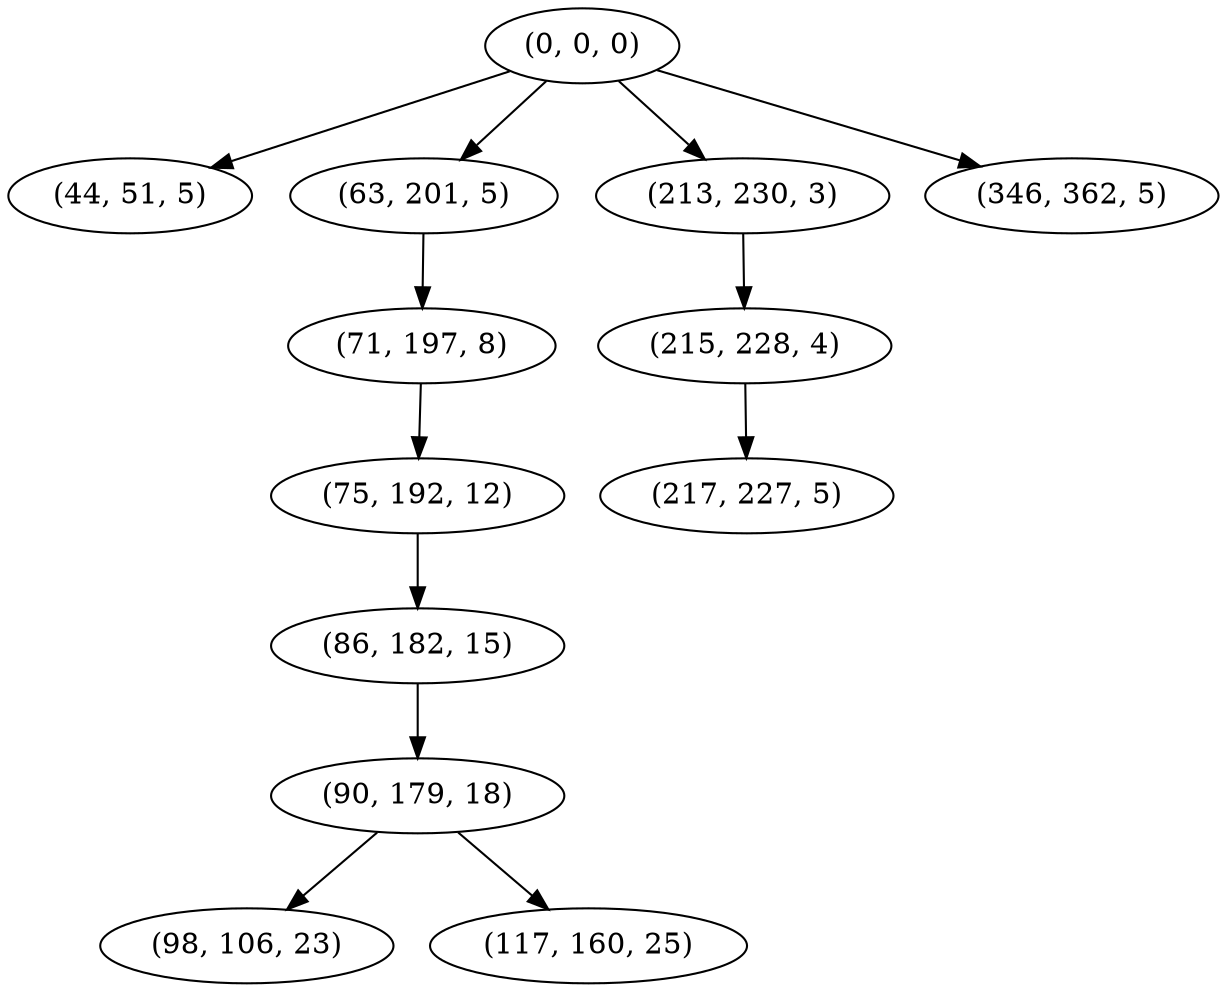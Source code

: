 digraph tree {
    "(0, 0, 0)";
    "(44, 51, 5)";
    "(63, 201, 5)";
    "(71, 197, 8)";
    "(75, 192, 12)";
    "(86, 182, 15)";
    "(90, 179, 18)";
    "(98, 106, 23)";
    "(117, 160, 25)";
    "(213, 230, 3)";
    "(215, 228, 4)";
    "(217, 227, 5)";
    "(346, 362, 5)";
    "(0, 0, 0)" -> "(44, 51, 5)";
    "(0, 0, 0)" -> "(63, 201, 5)";
    "(0, 0, 0)" -> "(213, 230, 3)";
    "(0, 0, 0)" -> "(346, 362, 5)";
    "(63, 201, 5)" -> "(71, 197, 8)";
    "(71, 197, 8)" -> "(75, 192, 12)";
    "(75, 192, 12)" -> "(86, 182, 15)";
    "(86, 182, 15)" -> "(90, 179, 18)";
    "(90, 179, 18)" -> "(98, 106, 23)";
    "(90, 179, 18)" -> "(117, 160, 25)";
    "(213, 230, 3)" -> "(215, 228, 4)";
    "(215, 228, 4)" -> "(217, 227, 5)";
}
